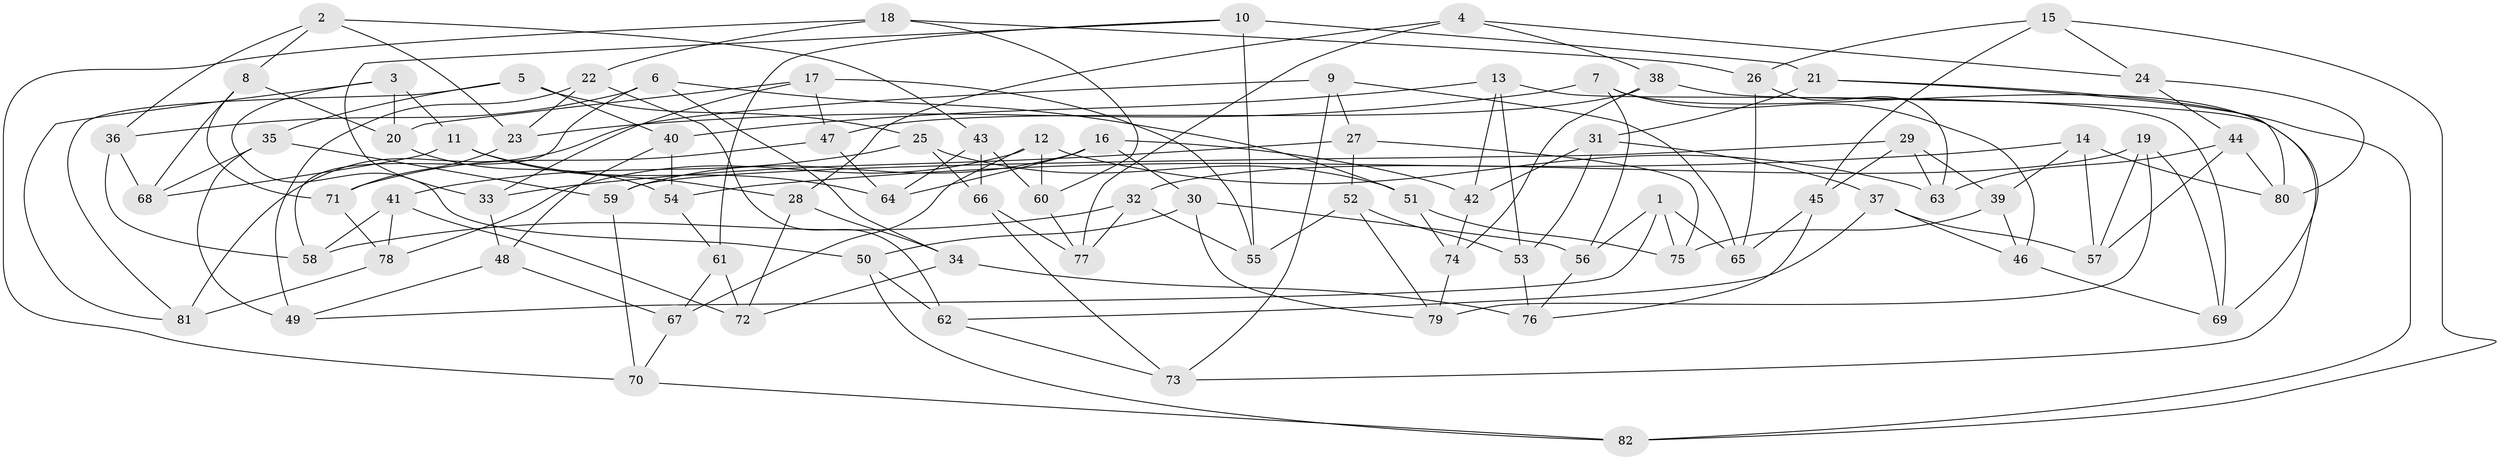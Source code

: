 // coarse degree distribution, {6: 0.6382978723404256, 4: 0.23404255319148937, 5: 0.10638297872340426, 3: 0.02127659574468085}
// Generated by graph-tools (version 1.1) at 2025/24/03/03/25 07:24:25]
// undirected, 82 vertices, 164 edges
graph export_dot {
graph [start="1"]
  node [color=gray90,style=filled];
  1;
  2;
  3;
  4;
  5;
  6;
  7;
  8;
  9;
  10;
  11;
  12;
  13;
  14;
  15;
  16;
  17;
  18;
  19;
  20;
  21;
  22;
  23;
  24;
  25;
  26;
  27;
  28;
  29;
  30;
  31;
  32;
  33;
  34;
  35;
  36;
  37;
  38;
  39;
  40;
  41;
  42;
  43;
  44;
  45;
  46;
  47;
  48;
  49;
  50;
  51;
  52;
  53;
  54;
  55;
  56;
  57;
  58;
  59;
  60;
  61;
  62;
  63;
  64;
  65;
  66;
  67;
  68;
  69;
  70;
  71;
  72;
  73;
  74;
  75;
  76;
  77;
  78;
  79;
  80;
  81;
  82;
  1 -- 56;
  1 -- 65;
  1 -- 75;
  1 -- 49;
  2 -- 23;
  2 -- 36;
  2 -- 43;
  2 -- 8;
  3 -- 11;
  3 -- 20;
  3 -- 81;
  3 -- 50;
  4 -- 77;
  4 -- 38;
  4 -- 24;
  4 -- 28;
  5 -- 81;
  5 -- 40;
  5 -- 35;
  5 -- 25;
  6 -- 34;
  6 -- 58;
  6 -- 51;
  6 -- 36;
  7 -- 73;
  7 -- 56;
  7 -- 23;
  7 -- 46;
  8 -- 71;
  8 -- 68;
  8 -- 20;
  9 -- 73;
  9 -- 65;
  9 -- 81;
  9 -- 27;
  10 -- 21;
  10 -- 55;
  10 -- 33;
  10 -- 61;
  11 -- 64;
  11 -- 68;
  11 -- 28;
  12 -- 78;
  12 -- 60;
  12 -- 63;
  12 -- 67;
  13 -- 40;
  13 -- 53;
  13 -- 69;
  13 -- 42;
  14 -- 39;
  14 -- 54;
  14 -- 57;
  14 -- 80;
  15 -- 45;
  15 -- 26;
  15 -- 24;
  15 -- 82;
  16 -- 64;
  16 -- 42;
  16 -- 30;
  16 -- 59;
  17 -- 55;
  17 -- 20;
  17 -- 47;
  17 -- 33;
  18 -- 70;
  18 -- 22;
  18 -- 60;
  18 -- 26;
  19 -- 79;
  19 -- 69;
  19 -- 57;
  19 -- 32;
  20 -- 54;
  21 -- 80;
  21 -- 31;
  21 -- 82;
  22 -- 49;
  22 -- 62;
  22 -- 23;
  23 -- 71;
  24 -- 44;
  24 -- 80;
  25 -- 41;
  25 -- 66;
  25 -- 51;
  26 -- 65;
  26 -- 63;
  27 -- 75;
  27 -- 52;
  27 -- 33;
  28 -- 34;
  28 -- 72;
  29 -- 39;
  29 -- 45;
  29 -- 63;
  29 -- 59;
  30 -- 56;
  30 -- 79;
  30 -- 50;
  31 -- 42;
  31 -- 53;
  31 -- 37;
  32 -- 58;
  32 -- 77;
  32 -- 55;
  33 -- 48;
  34 -- 76;
  34 -- 72;
  35 -- 59;
  35 -- 49;
  35 -- 68;
  36 -- 58;
  36 -- 68;
  37 -- 62;
  37 -- 57;
  37 -- 46;
  38 -- 69;
  38 -- 47;
  38 -- 74;
  39 -- 46;
  39 -- 75;
  40 -- 54;
  40 -- 48;
  41 -- 78;
  41 -- 58;
  41 -- 72;
  42 -- 74;
  43 -- 64;
  43 -- 60;
  43 -- 66;
  44 -- 63;
  44 -- 80;
  44 -- 57;
  45 -- 76;
  45 -- 65;
  46 -- 69;
  47 -- 64;
  47 -- 71;
  48 -- 49;
  48 -- 67;
  50 -- 62;
  50 -- 82;
  51 -- 75;
  51 -- 74;
  52 -- 55;
  52 -- 79;
  52 -- 53;
  53 -- 76;
  54 -- 61;
  56 -- 76;
  59 -- 70;
  60 -- 77;
  61 -- 72;
  61 -- 67;
  62 -- 73;
  66 -- 73;
  66 -- 77;
  67 -- 70;
  70 -- 82;
  71 -- 78;
  74 -- 79;
  78 -- 81;
}
